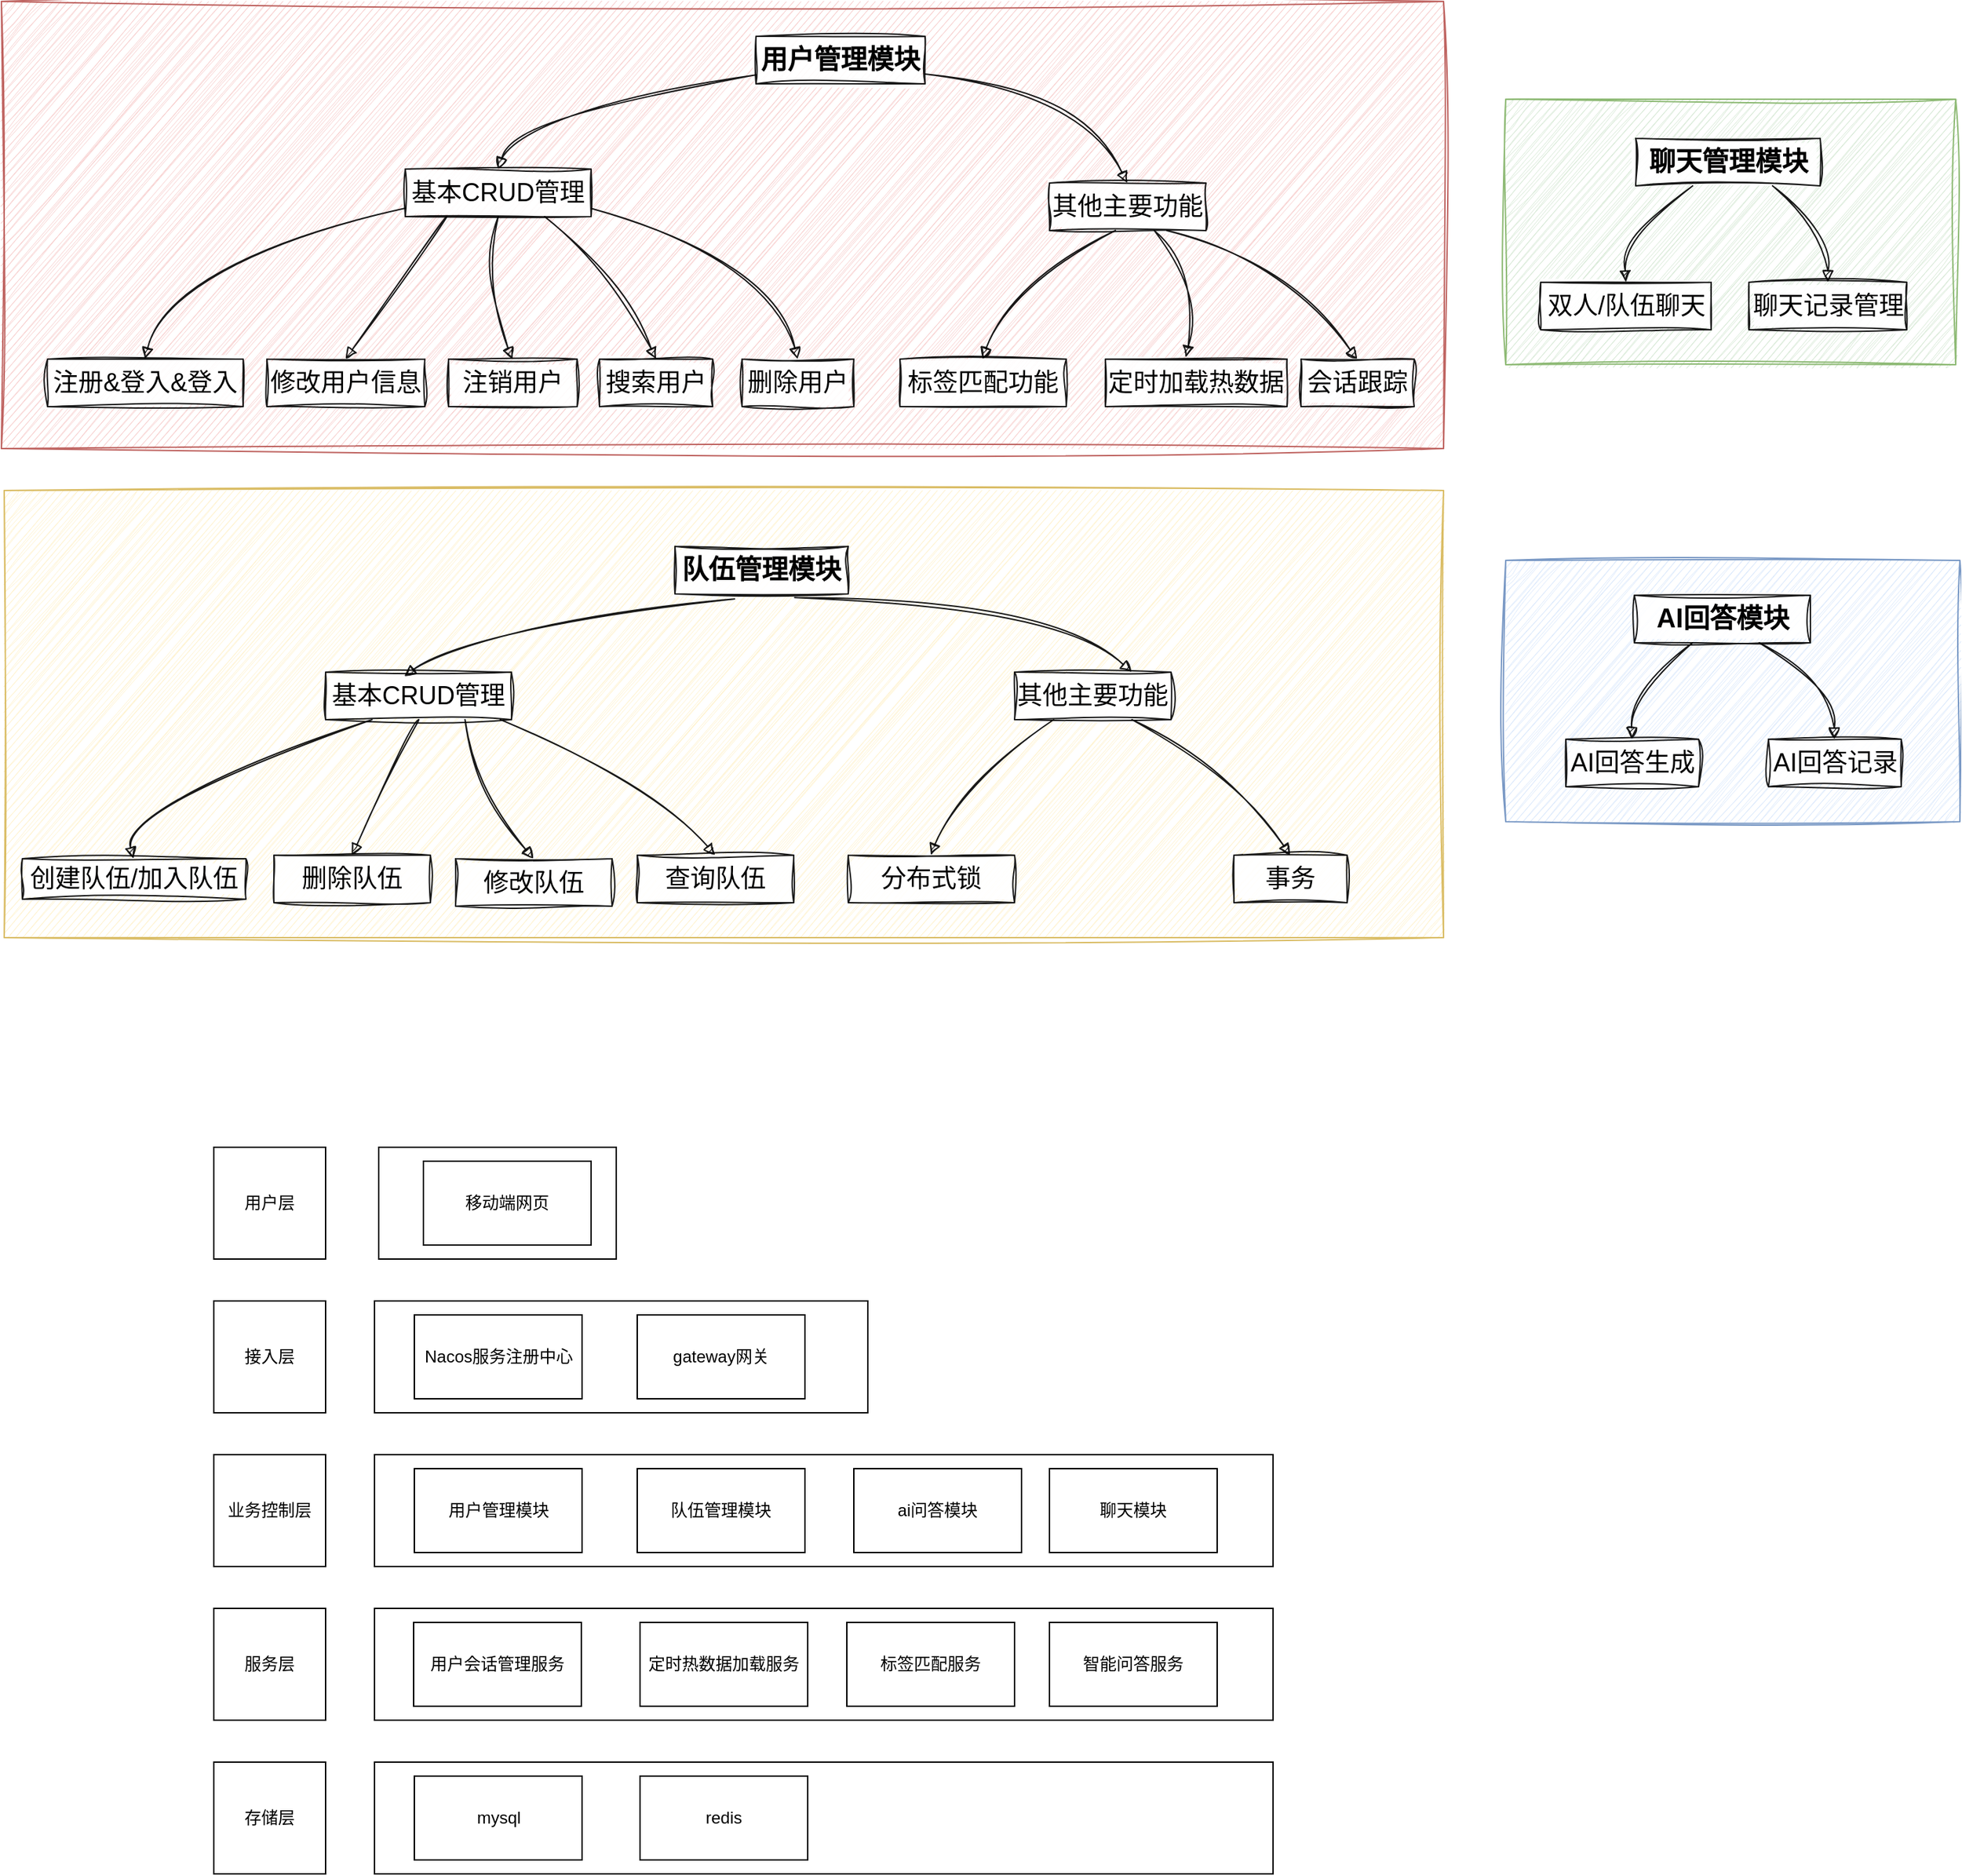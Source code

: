 <mxfile version="23.1.7" type="github">
  <diagram name="第 1 页" id="Gz05Hk_lUVCYnYp9Icy0">
    <mxGraphModel dx="1553" dy="-287" grid="1" gridSize="10" guides="1" tooltips="1" connect="1" arrows="1" fold="1" page="1" pageScale="1" pageWidth="827" pageHeight="1169" math="0" shadow="0">
      <root>
        <mxCell id="0" />
        <mxCell id="1" parent="0" />
        <mxCell id="0kQjbEYmvaWXP5xmVJrJ-161" value="" style="whiteSpace=wrap;strokeWidth=1;verticalAlign=top;fillColor=#fff2cc;strokeColor=#d6b656;sketch=1;curveFitting=1;jiggle=2;fontSize=18;labelBackgroundColor=none;labelBorderColor=none;opacity=90;" vertex="1" parent="1">
          <mxGeometry x="-138" y="1810" width="1030" height="320" as="geometry" />
        </mxCell>
        <mxCell id="0kQjbEYmvaWXP5xmVJrJ-162" value="队伍管理模块" style="whiteSpace=wrap;strokeWidth=1;sketch=1;curveFitting=1;jiggle=2;fontSize=19;labelBackgroundColor=none;labelBorderColor=none;opacity=90;fontStyle=1" vertex="1" parent="1">
          <mxGeometry x="342" y="1850" width="124" height="34" as="geometry" />
        </mxCell>
        <mxCell id="0kQjbEYmvaWXP5xmVJrJ-163" value="创建队伍/加入队伍" style="whiteSpace=wrap;strokeWidth=1;sketch=1;curveFitting=1;jiggle=2;fontSize=18;labelBackgroundColor=none;labelBorderColor=none;opacity=90;" vertex="1" parent="1">
          <mxGeometry x="-125" y="2073.5" width="160" height="29" as="geometry" />
        </mxCell>
        <mxCell id="0kQjbEYmvaWXP5xmVJrJ-164" value="修改队伍" style="whiteSpace=wrap;strokeWidth=1;sketch=1;curveFitting=1;jiggle=2;fontSize=18;labelBackgroundColor=none;labelBorderColor=none;opacity=90;" vertex="1" parent="1">
          <mxGeometry x="185" y="2073.5" width="112" height="34" as="geometry" />
        </mxCell>
        <mxCell id="0kQjbEYmvaWXP5xmVJrJ-165" value="" style="whiteSpace=wrap;strokeWidth=1;verticalAlign=top;fillColor=#f8cecc;strokeColor=#b85450;sketch=1;curveFitting=1;jiggle=2;fontSize=18;labelBackgroundColor=none;labelBorderColor=none;opacity=90;" vertex="1" parent="1">
          <mxGeometry x="-140" y="1460" width="1032" height="320" as="geometry" />
        </mxCell>
        <mxCell id="0kQjbEYmvaWXP5xmVJrJ-166" value="用户管理模块" style="whiteSpace=wrap;strokeWidth=1;sketch=1;curveFitting=1;jiggle=2;fontSize=19;labelBackgroundColor=none;labelBorderColor=none;opacity=90;fontStyle=1" vertex="1" parent="1">
          <mxGeometry x="400" y="1485" width="121" height="34" as="geometry" />
        </mxCell>
        <mxCell id="0kQjbEYmvaWXP5xmVJrJ-167" value="基本CRUD管理" style="whiteSpace=wrap;strokeWidth=1;sketch=1;curveFitting=1;jiggle=2;fontSize=18;labelBackgroundColor=none;labelBorderColor=none;opacity=90;" vertex="1" parent="1">
          <mxGeometry x="149" y="1580" width="133" height="34" as="geometry" />
        </mxCell>
        <mxCell id="0kQjbEYmvaWXP5xmVJrJ-168" value="注册&amp;登入&amp;登入" style="whiteSpace=wrap;strokeWidth=1;sketch=1;curveFitting=1;jiggle=2;fontSize=18;labelBackgroundColor=none;labelBorderColor=none;opacity=90;" vertex="1" parent="1">
          <mxGeometry x="-107" y="1716" width="140" height="34" as="geometry" />
        </mxCell>
        <mxCell id="0kQjbEYmvaWXP5xmVJrJ-169" value="修改用户信息" style="whiteSpace=wrap;strokeWidth=1;sketch=1;curveFitting=1;jiggle=2;fontSize=18;labelBackgroundColor=none;labelBorderColor=none;opacity=90;" vertex="1" parent="1">
          <mxGeometry x="50" y="1716" width="113" height="34" as="geometry" />
        </mxCell>
        <mxCell id="0kQjbEYmvaWXP5xmVJrJ-170" value="注销用户" style="whiteSpace=wrap;strokeWidth=1;sketch=1;curveFitting=1;jiggle=2;fontSize=18;labelBackgroundColor=none;labelBorderColor=none;opacity=90;" vertex="1" parent="1">
          <mxGeometry x="180" y="1716" width="92" height="34" as="geometry" />
        </mxCell>
        <mxCell id="0kQjbEYmvaWXP5xmVJrJ-171" value="删除用户" style="whiteSpace=wrap;strokeWidth=1;sketch=1;curveFitting=1;jiggle=2;fontSize=18;labelBackgroundColor=none;labelBorderColor=none;opacity=90;" vertex="1" parent="1">
          <mxGeometry x="390" y="1716" width="80" height="34" as="geometry" />
        </mxCell>
        <mxCell id="0kQjbEYmvaWXP5xmVJrJ-172" value="其他主要功能" style="whiteSpace=wrap;strokeWidth=1;sketch=1;curveFitting=1;jiggle=2;fontSize=18;labelBackgroundColor=none;labelBorderColor=none;opacity=90;" vertex="1" parent="1">
          <mxGeometry x="610" y="1590" width="112" height="34" as="geometry" />
        </mxCell>
        <mxCell id="0kQjbEYmvaWXP5xmVJrJ-173" value="标签匹配功能" style="whiteSpace=wrap;strokeWidth=1;sketch=1;curveFitting=1;jiggle=2;fontSize=18;labelBackgroundColor=none;labelBorderColor=none;opacity=90;" vertex="1" parent="1">
          <mxGeometry x="503" y="1716" width="119" height="34" as="geometry" />
        </mxCell>
        <mxCell id="0kQjbEYmvaWXP5xmVJrJ-174" value="会话跟踪" style="whiteSpace=wrap;strokeWidth=1;sketch=1;curveFitting=1;jiggle=2;fontSize=18;labelBackgroundColor=none;labelBorderColor=none;opacity=90;" vertex="1" parent="1">
          <mxGeometry x="790" y="1716" width="81" height="34" as="geometry" />
        </mxCell>
        <mxCell id="0kQjbEYmvaWXP5xmVJrJ-183" value="" style="curved=1;startArrow=none;endArrow=block;exitX=-0.002;exitY=0.812;entryX=0.498;entryY=0;rounded=0;sketch=1;curveFitting=1;jiggle=2;fontSize=18;labelBackgroundColor=none;labelBorderColor=none;strokeWidth=1;opacity=90;" edge="1" parent="1" source="0kQjbEYmvaWXP5xmVJrJ-166" target="0kQjbEYmvaWXP5xmVJrJ-167">
          <mxGeometry x="0.052" y="10" relative="1" as="geometry">
            <Array as="points">
              <mxPoint x="230" y="1540" />
            </Array>
            <mxPoint as="offset" />
          </mxGeometry>
        </mxCell>
        <mxCell id="0kQjbEYmvaWXP5xmVJrJ-184" value="" style="curved=1;startArrow=none;endArrow=block;exitX=0.998;exitY=0.794;entryX=0.498;entryY=0;rounded=0;sketch=1;curveFitting=1;jiggle=2;fontSize=18;labelBackgroundColor=none;labelBorderColor=none;strokeWidth=1;opacity=90;" edge="1" parent="1" source="0kQjbEYmvaWXP5xmVJrJ-166" target="0kQjbEYmvaWXP5xmVJrJ-172">
          <mxGeometry x="0.002" relative="1" as="geometry">
            <Array as="points">
              <mxPoint x="630" y="1520" />
            </Array>
            <mxPoint as="offset" />
          </mxGeometry>
        </mxCell>
        <mxCell id="0kQjbEYmvaWXP5xmVJrJ-185" value="" style="curved=1;startArrow=none;endArrow=block;exitX=-0.002;exitY=0.825;entryX=0.497;entryY=0;rounded=0;sketch=1;curveFitting=1;jiggle=2;fontSize=18;labelBackgroundColor=none;labelBorderColor=none;strokeWidth=1;opacity=90;" edge="1" parent="1" source="0kQjbEYmvaWXP5xmVJrJ-167" target="0kQjbEYmvaWXP5xmVJrJ-168">
          <mxGeometry relative="1" as="geometry">
            <Array as="points">
              <mxPoint x="-20" y="1650" />
            </Array>
          </mxGeometry>
        </mxCell>
        <mxCell id="0kQjbEYmvaWXP5xmVJrJ-186" value="" style="curved=1;startArrow=none;endArrow=block;exitX=0.223;exitY=1;entryX=0.498;entryY=0;rounded=0;sketch=1;curveFitting=1;jiggle=2;fontSize=18;labelBackgroundColor=none;labelBorderColor=none;strokeWidth=1;opacity=90;" edge="1" parent="1" source="0kQjbEYmvaWXP5xmVJrJ-167" target="0kQjbEYmvaWXP5xmVJrJ-169">
          <mxGeometry x="0.05" y="-13" relative="1" as="geometry">
            <Array as="points" />
            <mxPoint as="offset" />
          </mxGeometry>
        </mxCell>
        <mxCell id="0kQjbEYmvaWXP5xmVJrJ-187" value="" style="curved=1;startArrow=none;endArrow=block;exitX=0.5;exitY=1;entryX=0.498;entryY=0;rounded=0;sketch=1;curveFitting=1;jiggle=2;fontSize=18;labelBackgroundColor=none;labelBorderColor=none;strokeWidth=1;opacity=90;exitDx=0;exitDy=0;" edge="1" parent="1" source="0kQjbEYmvaWXP5xmVJrJ-167" target="0kQjbEYmvaWXP5xmVJrJ-170">
          <mxGeometry x="-0.005" relative="1" as="geometry">
            <Array as="points">
              <mxPoint x="202" y="1660" />
            </Array>
            <mxPoint as="offset" />
          </mxGeometry>
        </mxCell>
        <mxCell id="0kQjbEYmvaWXP5xmVJrJ-188" value="" style="curved=1;startArrow=none;endArrow=block;exitX=0.998;exitY=0.825;entryX=0.497;entryY=0;rounded=0;sketch=1;curveFitting=1;jiggle=2;fontSize=18;labelBackgroundColor=none;labelBorderColor=none;strokeWidth=1;opacity=90;" edge="1" parent="1" source="0kQjbEYmvaWXP5xmVJrJ-167" target="0kQjbEYmvaWXP5xmVJrJ-171">
          <mxGeometry x="-0.003" relative="1" as="geometry">
            <Array as="points">
              <mxPoint x="413" y="1647" />
            </Array>
            <mxPoint as="offset" />
          </mxGeometry>
        </mxCell>
        <mxCell id="0kQjbEYmvaWXP5xmVJrJ-189" value="" style="curved=1;startArrow=none;endArrow=block;exitX=0.421;exitY=0.997;entryX=0.497;entryY=0;rounded=0;sketch=1;curveFitting=1;jiggle=2;fontSize=18;labelBackgroundColor=none;labelBorderColor=none;strokeWidth=1;opacity=90;exitDx=0;exitDy=0;exitPerimeter=0;" edge="1" parent="1" source="0kQjbEYmvaWXP5xmVJrJ-172" target="0kQjbEYmvaWXP5xmVJrJ-173">
          <mxGeometry x="-0.06" y="-14" relative="1" as="geometry">
            <Array as="points">
              <mxPoint x="580" y="1660" />
            </Array>
            <mxPoint x="1" as="offset" />
          </mxGeometry>
        </mxCell>
        <mxCell id="0kQjbEYmvaWXP5xmVJrJ-190" value="" style="curved=1;startArrow=none;endArrow=block;exitX=0.75;exitY=1;entryX=0.497;entryY=0;rounded=0;sketch=1;curveFitting=1;jiggle=2;fontSize=18;labelBackgroundColor=none;labelBorderColor=none;strokeWidth=1;opacity=90;exitDx=0;exitDy=0;" edge="1" parent="1" source="0kQjbEYmvaWXP5xmVJrJ-172" target="0kQjbEYmvaWXP5xmVJrJ-174">
          <mxGeometry x="-0.006" relative="1" as="geometry">
            <Array as="points">
              <mxPoint x="780" y="1650" />
            </Array>
            <mxPoint as="offset" />
          </mxGeometry>
        </mxCell>
        <mxCell id="0kQjbEYmvaWXP5xmVJrJ-193" value="" style="curved=1;startArrow=none;endArrow=block;exitX=0.25;exitY=1;entryX=0.497;entryY=0;rounded=0;sketch=1;curveFitting=1;jiggle=2;fontSize=18;labelBackgroundColor=none;labelBorderColor=none;strokeWidth=1;opacity=90;exitDx=0;exitDy=0;" edge="1" parent="1" source="0kQjbEYmvaWXP5xmVJrJ-204" target="0kQjbEYmvaWXP5xmVJrJ-163">
          <mxGeometry x="0.005" relative="1" as="geometry">
            <Array as="points">
              <mxPoint x="-55" y="2037" />
            </Array>
            <mxPoint as="offset" />
          </mxGeometry>
        </mxCell>
        <mxCell id="0kQjbEYmvaWXP5xmVJrJ-194" value="" style="curved=1;startArrow=none;endArrow=block;entryX=0.498;entryY=0;rounded=0;sketch=1;curveFitting=1;jiggle=2;fontSize=18;labelBackgroundColor=none;labelBorderColor=none;strokeWidth=1;opacity=90;exitX=0.75;exitY=1;exitDx=0;exitDy=0;" edge="1" parent="1" source="0kQjbEYmvaWXP5xmVJrJ-204" target="0kQjbEYmvaWXP5xmVJrJ-164">
          <mxGeometry x="-0.006" relative="1" as="geometry">
            <Array as="points">
              <mxPoint x="195" y="2020" />
            </Array>
            <mxPoint x="95" y="2000" as="sourcePoint" />
            <mxPoint as="offset" />
          </mxGeometry>
        </mxCell>
        <mxCell id="0kQjbEYmvaWXP5xmVJrJ-199" value="删除队伍" style="whiteSpace=wrap;strokeWidth=1;sketch=1;curveFitting=1;jiggle=2;fontSize=18;labelBackgroundColor=none;labelBorderColor=none;opacity=90;" vertex="1" parent="1">
          <mxGeometry x="55" y="2071" width="112" height="34" as="geometry" />
        </mxCell>
        <mxCell id="0kQjbEYmvaWXP5xmVJrJ-200" value="" style="curved=1;startArrow=none;endArrow=block;exitX=0.5;exitY=1;entryX=0.498;entryY=0;rounded=0;sketch=1;curveFitting=1;jiggle=2;fontSize=18;labelBackgroundColor=none;labelBorderColor=none;strokeWidth=1;opacity=90;exitDx=0;exitDy=0;" edge="1" parent="1" target="0kQjbEYmvaWXP5xmVJrJ-199" source="0kQjbEYmvaWXP5xmVJrJ-204">
          <mxGeometry x="-0.012" relative="1" as="geometry">
            <Array as="points" />
            <mxPoint x="167" y="2002" as="sourcePoint" />
            <mxPoint as="offset" />
          </mxGeometry>
        </mxCell>
        <mxCell id="0kQjbEYmvaWXP5xmVJrJ-201" value="搜索用户" style="whiteSpace=wrap;strokeWidth=1;sketch=1;curveFitting=1;jiggle=2;fontSize=18;labelBackgroundColor=none;labelBorderColor=none;opacity=90;" vertex="1" parent="1">
          <mxGeometry x="288" y="1716" width="81" height="34" as="geometry" />
        </mxCell>
        <mxCell id="0kQjbEYmvaWXP5xmVJrJ-202" value="" style="curved=1;startArrow=none;endArrow=block;exitX=0.75;exitY=1;entryX=0.5;entryY=0;rounded=0;sketch=1;curveFitting=1;jiggle=2;fontSize=18;labelBackgroundColor=none;labelBorderColor=none;strokeWidth=1;opacity=90;exitDx=0;exitDy=0;entryDx=0;entryDy=0;" edge="1" parent="1" source="0kQjbEYmvaWXP5xmVJrJ-167" target="0kQjbEYmvaWXP5xmVJrJ-201">
          <mxGeometry x="0.064" relative="1" as="geometry">
            <Array as="points">
              <mxPoint x="302" y="1660" />
            </Array>
            <mxPoint x="320" y="1614" as="sourcePoint" />
            <mxPoint x="351" y="1716" as="targetPoint" />
            <mxPoint as="offset" />
          </mxGeometry>
        </mxCell>
        <mxCell id="0kQjbEYmvaWXP5xmVJrJ-204" value="基本CRUD管理" style="whiteSpace=wrap;strokeWidth=1;sketch=1;curveFitting=1;jiggle=2;fontSize=18;labelBackgroundColor=none;labelBorderColor=none;opacity=90;" vertex="1" parent="1">
          <mxGeometry x="92" y="1940" width="133" height="34" as="geometry" />
        </mxCell>
        <mxCell id="0kQjbEYmvaWXP5xmVJrJ-206" value="查询队伍" style="whiteSpace=wrap;strokeWidth=1;sketch=1;curveFitting=1;jiggle=2;fontSize=18;labelBackgroundColor=none;labelBorderColor=none;opacity=90;" vertex="1" parent="1">
          <mxGeometry x="315" y="2071" width="112" height="34" as="geometry" />
        </mxCell>
        <mxCell id="0kQjbEYmvaWXP5xmVJrJ-207" value="" style="curved=1;startArrow=none;endArrow=block;entryX=0.498;entryY=0;rounded=0;sketch=1;curveFitting=1;jiggle=2;fontSize=18;labelBackgroundColor=none;labelBorderColor=none;strokeWidth=1;opacity=90;exitX=0.94;exitY=0.997;exitDx=0;exitDy=0;exitPerimeter=0;" edge="1" parent="1" target="0kQjbEYmvaWXP5xmVJrJ-206" source="0kQjbEYmvaWXP5xmVJrJ-204">
          <mxGeometry x="-0.01" relative="1" as="geometry">
            <Array as="points">
              <mxPoint x="325" y="2017.5" />
            </Array>
            <mxPoint x="225" y="1997.5" as="sourcePoint" />
            <mxPoint as="offset" />
          </mxGeometry>
        </mxCell>
        <mxCell id="0kQjbEYmvaWXP5xmVJrJ-209" value="" style="curved=1;startArrow=none;endArrow=block;entryX=0.423;entryY=0.09;rounded=0;sketch=1;curveFitting=1;jiggle=2;fontSize=18;labelBackgroundColor=none;labelBorderColor=none;strokeWidth=1;opacity=90;entryDx=0;entryDy=0;entryPerimeter=0;exitX=0.344;exitY=1.106;exitDx=0;exitDy=0;exitPerimeter=0;" edge="1" parent="1" source="0kQjbEYmvaWXP5xmVJrJ-162" target="0kQjbEYmvaWXP5xmVJrJ-204">
          <mxGeometry x="0.0" relative="1" as="geometry">
            <Array as="points">
              <mxPoint x="192" y="1910" />
            </Array>
            <mxPoint x="185" y="1910" as="sourcePoint" />
            <mxPoint x="-35" y="1994" as="targetPoint" />
            <mxPoint as="offset" />
          </mxGeometry>
        </mxCell>
        <mxCell id="0kQjbEYmvaWXP5xmVJrJ-210" value="" style="whiteSpace=wrap;strokeWidth=1;verticalAlign=top;fillColor=#dae8fc;strokeColor=#6c8ebf;sketch=1;curveFitting=1;jiggle=2;fontSize=18;labelBackgroundColor=none;labelBorderColor=none;opacity=90;" vertex="1" parent="1">
          <mxGeometry x="936.5" y="1860" width="325" height="187" as="geometry" />
        </mxCell>
        <mxCell id="0kQjbEYmvaWXP5xmVJrJ-211" value="AI回答模块" style="whiteSpace=wrap;strokeWidth=1;sketch=1;curveFitting=1;jiggle=2;fontSize=19;labelBackgroundColor=none;labelBorderColor=none;opacity=90;fontStyle=1" vertex="1" parent="1">
          <mxGeometry x="1028.5" y="1885" width="126" height="34" as="geometry" />
        </mxCell>
        <mxCell id="0kQjbEYmvaWXP5xmVJrJ-212" value="AI回答生成" style="whiteSpace=wrap;strokeWidth=1;sketch=1;curveFitting=1;jiggle=2;fontSize=18;labelBackgroundColor=none;labelBorderColor=none;opacity=90;" vertex="1" parent="1">
          <mxGeometry x="979.5" y="1988" width="95" height="34" as="geometry" />
        </mxCell>
        <mxCell id="0kQjbEYmvaWXP5xmVJrJ-213" value="AI回答记录" style="whiteSpace=wrap;strokeWidth=1;sketch=1;curveFitting=1;jiggle=2;fontSize=18;labelBackgroundColor=none;labelBorderColor=none;opacity=90;" vertex="1" parent="1">
          <mxGeometry x="1124.5" y="1988" width="95" height="34" as="geometry" />
        </mxCell>
        <mxCell id="0kQjbEYmvaWXP5xmVJrJ-214" value="" style="whiteSpace=wrap;strokeWidth=1;verticalAlign=top;fillColor=#d5e8d4;strokeColor=#82b366;sketch=1;curveFitting=1;jiggle=2;fontSize=18;labelBackgroundColor=none;labelBorderColor=none;opacity=90;" vertex="1" parent="1">
          <mxGeometry x="936.5" y="1530" width="322" height="190" as="geometry" />
        </mxCell>
        <mxCell id="0kQjbEYmvaWXP5xmVJrJ-215" value="聊天管理模块" style="whiteSpace=wrap;strokeWidth=1;sketch=1;curveFitting=1;jiggle=2;fontSize=19;labelBackgroundColor=none;labelBorderColor=none;opacity=90;fontStyle=1" vertex="1" parent="1">
          <mxGeometry x="1029.5" y="1558" width="132" height="34" as="geometry" />
        </mxCell>
        <mxCell id="0kQjbEYmvaWXP5xmVJrJ-216" value="双人/队伍聊天" style="whiteSpace=wrap;strokeWidth=1;sketch=1;curveFitting=1;jiggle=2;fontSize=18;labelBackgroundColor=none;labelBorderColor=none;opacity=90;" vertex="1" parent="1">
          <mxGeometry x="961.5" y="1661" width="122" height="34" as="geometry" />
        </mxCell>
        <mxCell id="0kQjbEYmvaWXP5xmVJrJ-217" value="聊天记录管理" style="whiteSpace=wrap;strokeWidth=1;sketch=1;curveFitting=1;jiggle=2;fontSize=18;labelBackgroundColor=none;labelBorderColor=none;opacity=90;" vertex="1" parent="1">
          <mxGeometry x="1110.5" y="1661" width="113" height="34" as="geometry" />
        </mxCell>
        <mxCell id="0kQjbEYmvaWXP5xmVJrJ-218" value="" style="curved=1;startArrow=none;endArrow=block;exitX=0.309;exitY=1;entryX=0.5;entryY=0;rounded=0;sketch=1;curveFitting=1;jiggle=2;fontSize=18;labelBackgroundColor=none;labelBorderColor=none;strokeWidth=1;opacity=90;" edge="1" parent="1" source="0kQjbEYmvaWXP5xmVJrJ-215" target="0kQjbEYmvaWXP5xmVJrJ-216">
          <mxGeometry relative="1" as="geometry">
            <Array as="points">
              <mxPoint x="1020.5" y="1627" />
            </Array>
          </mxGeometry>
        </mxCell>
        <mxCell id="0kQjbEYmvaWXP5xmVJrJ-219" value="" style="curved=1;startArrow=none;endArrow=block;exitX=0.742;exitY=1;entryX=0.5;entryY=0;rounded=0;sketch=1;curveFitting=1;jiggle=2;fontSize=18;labelBackgroundColor=none;labelBorderColor=none;strokeWidth=1;opacity=90;" edge="1" parent="1" source="0kQjbEYmvaWXP5xmVJrJ-215" target="0kQjbEYmvaWXP5xmVJrJ-217">
          <mxGeometry relative="1" as="geometry">
            <Array as="points">
              <mxPoint x="1167.5" y="1627" />
            </Array>
          </mxGeometry>
        </mxCell>
        <mxCell id="0kQjbEYmvaWXP5xmVJrJ-220" value="" style="curved=1;startArrow=none;endArrow=block;exitX=0.33;exitY=1;entryX=0.497;entryY=0;rounded=0;sketch=1;curveFitting=1;jiggle=2;fontSize=18;labelBackgroundColor=none;labelBorderColor=none;strokeWidth=1;opacity=90;" edge="1" parent="1" source="0kQjbEYmvaWXP5xmVJrJ-211" target="0kQjbEYmvaWXP5xmVJrJ-212">
          <mxGeometry relative="1" as="geometry">
            <Array as="points">
              <mxPoint x="1026.5" y="1954" />
            </Array>
          </mxGeometry>
        </mxCell>
        <mxCell id="0kQjbEYmvaWXP5xmVJrJ-221" value="" style="curved=1;startArrow=none;endArrow=block;exitX=0.709;exitY=1;entryX=0.496;entryY=0;rounded=0;sketch=1;curveFitting=1;jiggle=2;fontSize=18;labelBackgroundColor=none;labelBorderColor=none;strokeWidth=1;opacity=90;" edge="1" parent="1" source="0kQjbEYmvaWXP5xmVJrJ-211" target="0kQjbEYmvaWXP5xmVJrJ-213">
          <mxGeometry relative="1" as="geometry">
            <Array as="points">
              <mxPoint x="1171.5" y="1954" />
            </Array>
          </mxGeometry>
        </mxCell>
        <mxCell id="0kQjbEYmvaWXP5xmVJrJ-222" style="edgeStyle=orthogonalEdgeStyle;rounded=0;orthogonalLoop=1;jettySize=auto;html=1;exitX=0.5;exitY=1;exitDx=0;exitDy=0;" edge="1" parent="1" source="0kQjbEYmvaWXP5xmVJrJ-162" target="0kQjbEYmvaWXP5xmVJrJ-162">
          <mxGeometry relative="1" as="geometry" />
        </mxCell>
        <mxCell id="0kQjbEYmvaWXP5xmVJrJ-223" value="其他主要功能" style="whiteSpace=wrap;strokeWidth=1;sketch=1;curveFitting=1;jiggle=2;fontSize=18;labelBackgroundColor=none;labelBorderColor=none;opacity=90;" vertex="1" parent="1">
          <mxGeometry x="585" y="1940" width="112" height="34" as="geometry" />
        </mxCell>
        <mxCell id="0kQjbEYmvaWXP5xmVJrJ-224" value="" style="curved=1;startArrow=none;endArrow=block;exitX=0.691;exitY=1.076;entryX=0.75;entryY=0;rounded=0;sketch=1;curveFitting=1;jiggle=2;fontSize=18;labelBackgroundColor=none;labelBorderColor=none;strokeWidth=1;opacity=90;exitDx=0;exitDy=0;exitPerimeter=0;entryDx=0;entryDy=0;" edge="1" parent="1" source="0kQjbEYmvaWXP5xmVJrJ-162" target="0kQjbEYmvaWXP5xmVJrJ-223">
          <mxGeometry x="0.002" relative="1" as="geometry">
            <Array as="points">
              <mxPoint x="612" y="1890" />
            </Array>
            <mxPoint x="515" y="1875" as="sourcePoint" />
            <mxPoint x="660" y="1953" as="targetPoint" />
            <mxPoint as="offset" />
          </mxGeometry>
        </mxCell>
        <mxCell id="0kQjbEYmvaWXP5xmVJrJ-225" value="分布式锁" style="whiteSpace=wrap;strokeWidth=1;sketch=1;curveFitting=1;jiggle=2;fontSize=18;labelBackgroundColor=none;labelBorderColor=none;opacity=90;" vertex="1" parent="1">
          <mxGeometry x="466" y="2071" width="119" height="34" as="geometry" />
        </mxCell>
        <mxCell id="0kQjbEYmvaWXP5xmVJrJ-226" value="事务" style="whiteSpace=wrap;strokeWidth=1;sketch=1;curveFitting=1;jiggle=2;fontSize=18;labelBackgroundColor=none;labelBorderColor=none;opacity=90;" vertex="1" parent="1">
          <mxGeometry x="742" y="2071" width="81" height="34" as="geometry" />
        </mxCell>
        <mxCell id="0kQjbEYmvaWXP5xmVJrJ-227" value="" style="curved=1;startArrow=none;endArrow=block;exitX=0.25;exitY=1;entryX=0.497;entryY=0;rounded=0;sketch=1;curveFitting=1;jiggle=2;fontSize=18;labelBackgroundColor=none;labelBorderColor=none;strokeWidth=1;opacity=90;exitDx=0;exitDy=0;" edge="1" parent="1" target="0kQjbEYmvaWXP5xmVJrJ-225" source="0kQjbEYmvaWXP5xmVJrJ-223">
          <mxGeometry x="-0.06" y="-14" relative="1" as="geometry">
            <Array as="points">
              <mxPoint x="543" y="2023" />
            </Array>
            <mxPoint x="620" y="1987" as="sourcePoint" />
            <mxPoint x="1" as="offset" />
          </mxGeometry>
        </mxCell>
        <mxCell id="0kQjbEYmvaWXP5xmVJrJ-228" value="" style="curved=1;startArrow=none;endArrow=block;exitX=0.75;exitY=1;entryX=0.497;entryY=0;rounded=0;sketch=1;curveFitting=1;jiggle=2;fontSize=18;labelBackgroundColor=none;labelBorderColor=none;strokeWidth=1;opacity=90;exitDx=0;exitDy=0;" edge="1" parent="1" target="0kQjbEYmvaWXP5xmVJrJ-226" source="0kQjbEYmvaWXP5xmVJrJ-223">
          <mxGeometry x="-0.006" relative="1" as="geometry">
            <Array as="points">
              <mxPoint x="743" y="2013" />
            </Array>
            <mxPoint x="657" y="1987" as="sourcePoint" />
            <mxPoint as="offset" />
          </mxGeometry>
        </mxCell>
        <mxCell id="0kQjbEYmvaWXP5xmVJrJ-229" value="定时加载热数据" style="whiteSpace=wrap;strokeWidth=1;sketch=1;curveFitting=1;jiggle=2;fontSize=18;labelBackgroundColor=none;labelBorderColor=none;opacity=90;" vertex="1" parent="1">
          <mxGeometry x="650" y="1716" width="130" height="34" as="geometry" />
        </mxCell>
        <mxCell id="0kQjbEYmvaWXP5xmVJrJ-230" value="" style="curved=1;startArrow=none;endArrow=block;exitX=0.421;exitY=0.997;entryX=0.442;entryY=-0.035;rounded=0;sketch=1;curveFitting=1;jiggle=2;fontSize=18;labelBackgroundColor=none;labelBorderColor=none;strokeWidth=1;opacity=90;exitDx=0;exitDy=0;exitPerimeter=0;entryDx=0;entryDy=0;entryPerimeter=0;" edge="1" parent="1" target="0kQjbEYmvaWXP5xmVJrJ-229">
          <mxGeometry x="-0.06" y="-14" relative="1" as="geometry">
            <Array as="points">
              <mxPoint x="720" y="1660" />
            </Array>
            <mxPoint x="685" y="1624" as="sourcePoint" />
            <mxPoint x="590" y="1716" as="targetPoint" />
            <mxPoint x="1" as="offset" />
          </mxGeometry>
        </mxCell>
        <mxCell id="0kQjbEYmvaWXP5xmVJrJ-231" value="用户层" style="whiteSpace=wrap;html=1;aspect=fixed;" vertex="1" parent="1">
          <mxGeometry x="12" y="2280" width="80" height="80" as="geometry" />
        </mxCell>
        <mxCell id="0kQjbEYmvaWXP5xmVJrJ-232" value="接入层" style="whiteSpace=wrap;html=1;aspect=fixed;" vertex="1" parent="1">
          <mxGeometry x="12" y="2390" width="80" height="80" as="geometry" />
        </mxCell>
        <mxCell id="0kQjbEYmvaWXP5xmVJrJ-233" value="业务控制层" style="whiteSpace=wrap;html=1;aspect=fixed;" vertex="1" parent="1">
          <mxGeometry x="12" y="2500" width="80" height="80" as="geometry" />
        </mxCell>
        <mxCell id="0kQjbEYmvaWXP5xmVJrJ-234" value="服务层" style="whiteSpace=wrap;html=1;aspect=fixed;" vertex="1" parent="1">
          <mxGeometry x="12" y="2610" width="80" height="80" as="geometry" />
        </mxCell>
        <mxCell id="0kQjbEYmvaWXP5xmVJrJ-235" value="存储层" style="whiteSpace=wrap;html=1;aspect=fixed;" vertex="1" parent="1">
          <mxGeometry x="12" y="2720" width="80" height="80" as="geometry" />
        </mxCell>
        <mxCell id="0kQjbEYmvaWXP5xmVJrJ-237" value="" style="rounded=0;whiteSpace=wrap;html=1;" vertex="1" parent="1">
          <mxGeometry x="130" y="2280" width="170" height="80" as="geometry" />
        </mxCell>
        <mxCell id="0kQjbEYmvaWXP5xmVJrJ-238" value="移动端网页" style="rounded=0;whiteSpace=wrap;html=1;" vertex="1" parent="1">
          <mxGeometry x="162" y="2290" width="120" height="60" as="geometry" />
        </mxCell>
        <mxCell id="0kQjbEYmvaWXP5xmVJrJ-239" value="" style="rounded=0;whiteSpace=wrap;html=1;" vertex="1" parent="1">
          <mxGeometry x="127" y="2390" width="353" height="80" as="geometry" />
        </mxCell>
        <mxCell id="0kQjbEYmvaWXP5xmVJrJ-240" value="Nacos服务注册中心" style="rounded=0;whiteSpace=wrap;html=1;" vertex="1" parent="1">
          <mxGeometry x="155.5" y="2400" width="120" height="60" as="geometry" />
        </mxCell>
        <mxCell id="0kQjbEYmvaWXP5xmVJrJ-241" value="gateway网关" style="rounded=0;whiteSpace=wrap;html=1;" vertex="1" parent="1">
          <mxGeometry x="315" y="2400" width="120" height="60" as="geometry" />
        </mxCell>
        <mxCell id="0kQjbEYmvaWXP5xmVJrJ-242" value="" style="rounded=0;whiteSpace=wrap;html=1;" vertex="1" parent="1">
          <mxGeometry x="127" y="2500" width="643" height="80" as="geometry" />
        </mxCell>
        <mxCell id="0kQjbEYmvaWXP5xmVJrJ-243" value="用户管理模块" style="rounded=0;whiteSpace=wrap;html=1;" vertex="1" parent="1">
          <mxGeometry x="155.5" y="2510" width="120" height="60" as="geometry" />
        </mxCell>
        <mxCell id="0kQjbEYmvaWXP5xmVJrJ-244" value="队伍管理模块" style="rounded=0;whiteSpace=wrap;html=1;" vertex="1" parent="1">
          <mxGeometry x="315" y="2510" width="120" height="60" as="geometry" />
        </mxCell>
        <mxCell id="0kQjbEYmvaWXP5xmVJrJ-245" value="ai问答模块" style="rounded=0;whiteSpace=wrap;html=1;" vertex="1" parent="1">
          <mxGeometry x="470" y="2510" width="120" height="60" as="geometry" />
        </mxCell>
        <mxCell id="0kQjbEYmvaWXP5xmVJrJ-246" value="聊天模块" style="rounded=0;whiteSpace=wrap;html=1;" vertex="1" parent="1">
          <mxGeometry x="610" y="2510" width="120" height="60" as="geometry" />
        </mxCell>
        <mxCell id="0kQjbEYmvaWXP5xmVJrJ-247" value="" style="rounded=0;whiteSpace=wrap;html=1;" vertex="1" parent="1">
          <mxGeometry x="127" y="2610" width="643" height="80" as="geometry" />
        </mxCell>
        <mxCell id="0kQjbEYmvaWXP5xmVJrJ-248" value="用户会话管理服务" style="rounded=0;whiteSpace=wrap;html=1;" vertex="1" parent="1">
          <mxGeometry x="155" y="2620" width="120" height="60" as="geometry" />
        </mxCell>
        <mxCell id="0kQjbEYmvaWXP5xmVJrJ-249" value="定时热数据加载服务" style="rounded=0;whiteSpace=wrap;html=1;" vertex="1" parent="1">
          <mxGeometry x="317" y="2620" width="120" height="60" as="geometry" />
        </mxCell>
        <mxCell id="0kQjbEYmvaWXP5xmVJrJ-250" value="标签匹配服务" style="rounded=0;whiteSpace=wrap;html=1;" vertex="1" parent="1">
          <mxGeometry x="465" y="2620" width="120" height="60" as="geometry" />
        </mxCell>
        <mxCell id="0kQjbEYmvaWXP5xmVJrJ-251" value="智能问答服务" style="rounded=0;whiteSpace=wrap;html=1;" vertex="1" parent="1">
          <mxGeometry x="610" y="2620" width="120" height="60" as="geometry" />
        </mxCell>
        <mxCell id="0kQjbEYmvaWXP5xmVJrJ-252" value="" style="rounded=0;whiteSpace=wrap;html=1;" vertex="1" parent="1">
          <mxGeometry x="127" y="2720" width="643" height="80" as="geometry" />
        </mxCell>
        <mxCell id="0kQjbEYmvaWXP5xmVJrJ-253" value="mysql" style="rounded=0;whiteSpace=wrap;html=1;" vertex="1" parent="1">
          <mxGeometry x="155.5" y="2730" width="120" height="60" as="geometry" />
        </mxCell>
        <mxCell id="0kQjbEYmvaWXP5xmVJrJ-254" value="redis" style="rounded=0;whiteSpace=wrap;html=1;" vertex="1" parent="1">
          <mxGeometry x="317" y="2730" width="120" height="60" as="geometry" />
        </mxCell>
      </root>
    </mxGraphModel>
  </diagram>
</mxfile>

